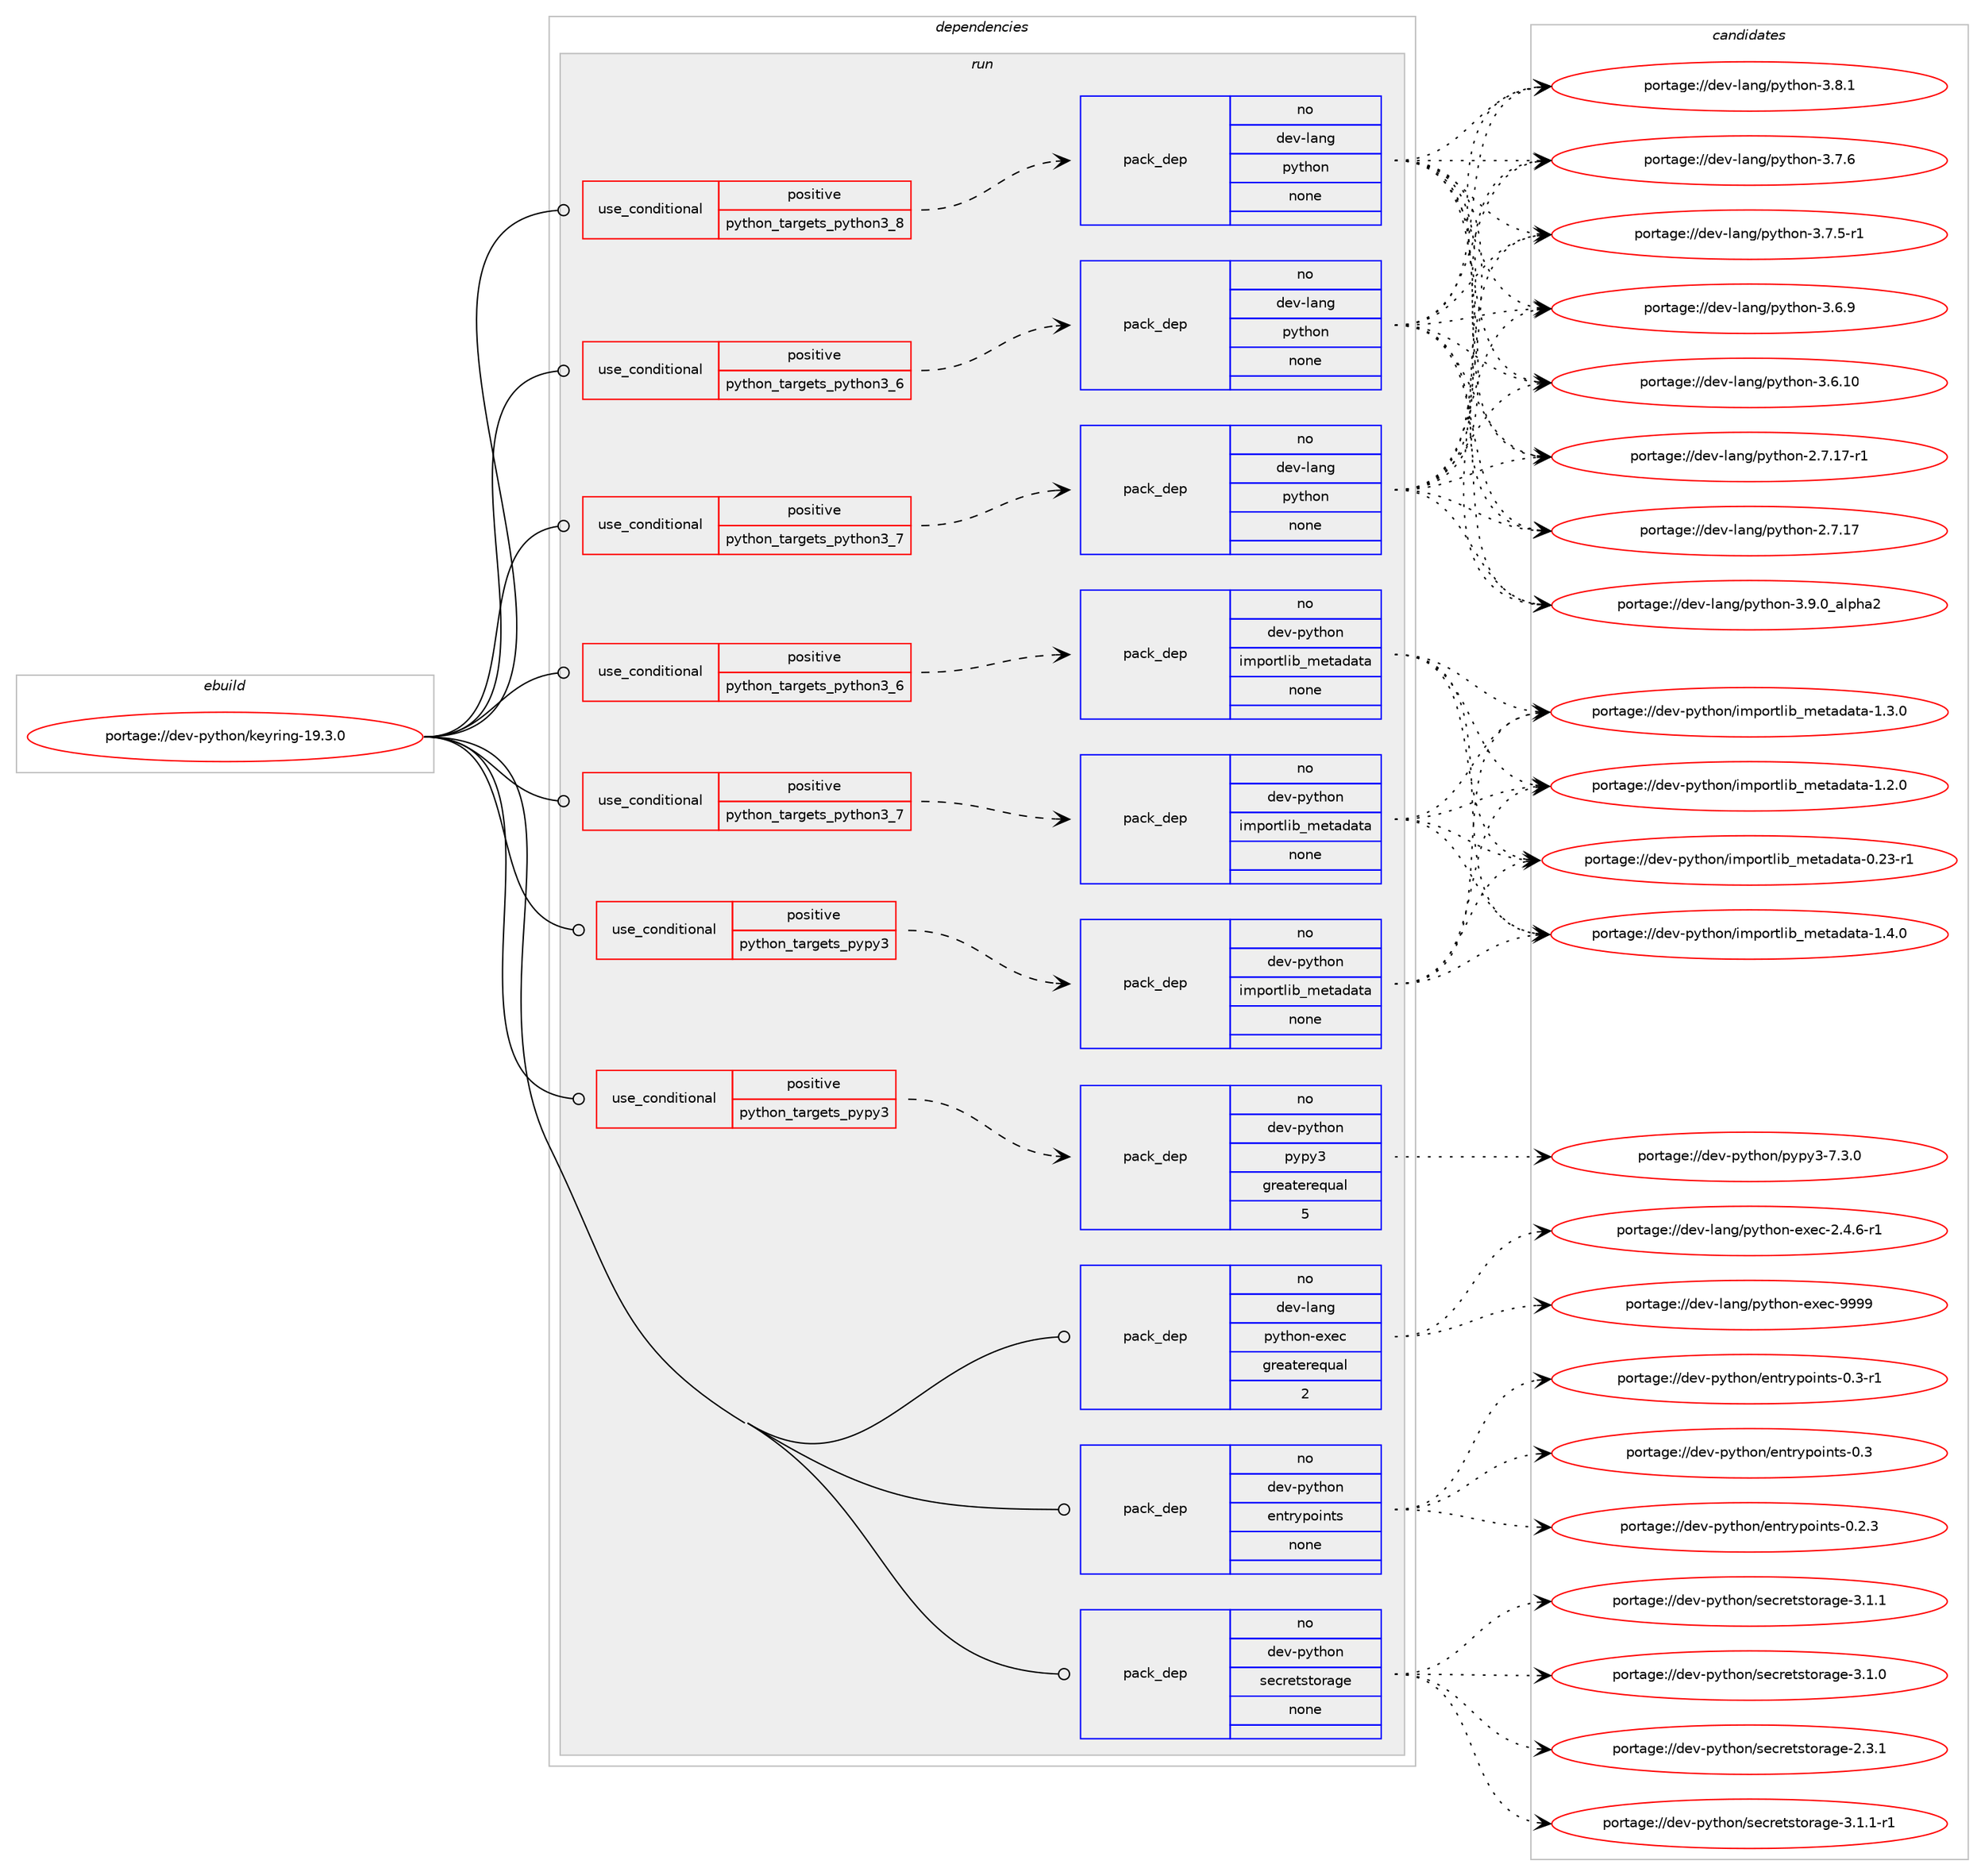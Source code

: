 digraph prolog {

# *************
# Graph options
# *************

newrank=true;
concentrate=true;
compound=true;
graph [rankdir=LR,fontname=Helvetica,fontsize=10,ranksep=1.5];#, ranksep=2.5, nodesep=0.2];
edge  [arrowhead=vee];
node  [fontname=Helvetica,fontsize=10];

# **********
# The ebuild
# **********

subgraph cluster_leftcol {
color=gray;
label=<<i>ebuild</i>>;
id [label="portage://dev-python/keyring-19.3.0", color=red, width=4, href="../dev-python/keyring-19.3.0.svg"];
}

# ****************
# The dependencies
# ****************

subgraph cluster_midcol {
color=gray;
label=<<i>dependencies</i>>;
subgraph cluster_compile {
fillcolor="#eeeeee";
style=filled;
label=<<i>compile</i>>;
}
subgraph cluster_compileandrun {
fillcolor="#eeeeee";
style=filled;
label=<<i>compile and run</i>>;
}
subgraph cluster_run {
fillcolor="#eeeeee";
style=filled;
label=<<i>run</i>>;
subgraph cond113711 {
dependency453072 [label=<<TABLE BORDER="0" CELLBORDER="1" CELLSPACING="0" CELLPADDING="4"><TR><TD ROWSPAN="3" CELLPADDING="10">use_conditional</TD></TR><TR><TD>positive</TD></TR><TR><TD>python_targets_pypy3</TD></TR></TABLE>>, shape=none, color=red];
subgraph pack334381 {
dependency453073 [label=<<TABLE BORDER="0" CELLBORDER="1" CELLSPACING="0" CELLPADDING="4" WIDTH="220"><TR><TD ROWSPAN="6" CELLPADDING="30">pack_dep</TD></TR><TR><TD WIDTH="110">no</TD></TR><TR><TD>dev-python</TD></TR><TR><TD>importlib_metadata</TD></TR><TR><TD>none</TD></TR><TR><TD></TD></TR></TABLE>>, shape=none, color=blue];
}
dependency453072:e -> dependency453073:w [weight=20,style="dashed",arrowhead="vee"];
}
id:e -> dependency453072:w [weight=20,style="solid",arrowhead="odot"];
subgraph cond113712 {
dependency453074 [label=<<TABLE BORDER="0" CELLBORDER="1" CELLSPACING="0" CELLPADDING="4"><TR><TD ROWSPAN="3" CELLPADDING="10">use_conditional</TD></TR><TR><TD>positive</TD></TR><TR><TD>python_targets_pypy3</TD></TR></TABLE>>, shape=none, color=red];
subgraph pack334382 {
dependency453075 [label=<<TABLE BORDER="0" CELLBORDER="1" CELLSPACING="0" CELLPADDING="4" WIDTH="220"><TR><TD ROWSPAN="6" CELLPADDING="30">pack_dep</TD></TR><TR><TD WIDTH="110">no</TD></TR><TR><TD>dev-python</TD></TR><TR><TD>pypy3</TD></TR><TR><TD>greaterequal</TD></TR><TR><TD>5</TD></TR></TABLE>>, shape=none, color=blue];
}
dependency453074:e -> dependency453075:w [weight=20,style="dashed",arrowhead="vee"];
}
id:e -> dependency453074:w [weight=20,style="solid",arrowhead="odot"];
subgraph cond113713 {
dependency453076 [label=<<TABLE BORDER="0" CELLBORDER="1" CELLSPACING="0" CELLPADDING="4"><TR><TD ROWSPAN="3" CELLPADDING="10">use_conditional</TD></TR><TR><TD>positive</TD></TR><TR><TD>python_targets_python3_6</TD></TR></TABLE>>, shape=none, color=red];
subgraph pack334383 {
dependency453077 [label=<<TABLE BORDER="0" CELLBORDER="1" CELLSPACING="0" CELLPADDING="4" WIDTH="220"><TR><TD ROWSPAN="6" CELLPADDING="30">pack_dep</TD></TR><TR><TD WIDTH="110">no</TD></TR><TR><TD>dev-lang</TD></TR><TR><TD>python</TD></TR><TR><TD>none</TD></TR><TR><TD></TD></TR></TABLE>>, shape=none, color=blue];
}
dependency453076:e -> dependency453077:w [weight=20,style="dashed",arrowhead="vee"];
}
id:e -> dependency453076:w [weight=20,style="solid",arrowhead="odot"];
subgraph cond113714 {
dependency453078 [label=<<TABLE BORDER="0" CELLBORDER="1" CELLSPACING="0" CELLPADDING="4"><TR><TD ROWSPAN="3" CELLPADDING="10">use_conditional</TD></TR><TR><TD>positive</TD></TR><TR><TD>python_targets_python3_6</TD></TR></TABLE>>, shape=none, color=red];
subgraph pack334384 {
dependency453079 [label=<<TABLE BORDER="0" CELLBORDER="1" CELLSPACING="0" CELLPADDING="4" WIDTH="220"><TR><TD ROWSPAN="6" CELLPADDING="30">pack_dep</TD></TR><TR><TD WIDTH="110">no</TD></TR><TR><TD>dev-python</TD></TR><TR><TD>importlib_metadata</TD></TR><TR><TD>none</TD></TR><TR><TD></TD></TR></TABLE>>, shape=none, color=blue];
}
dependency453078:e -> dependency453079:w [weight=20,style="dashed",arrowhead="vee"];
}
id:e -> dependency453078:w [weight=20,style="solid",arrowhead="odot"];
subgraph cond113715 {
dependency453080 [label=<<TABLE BORDER="0" CELLBORDER="1" CELLSPACING="0" CELLPADDING="4"><TR><TD ROWSPAN="3" CELLPADDING="10">use_conditional</TD></TR><TR><TD>positive</TD></TR><TR><TD>python_targets_python3_7</TD></TR></TABLE>>, shape=none, color=red];
subgraph pack334385 {
dependency453081 [label=<<TABLE BORDER="0" CELLBORDER="1" CELLSPACING="0" CELLPADDING="4" WIDTH="220"><TR><TD ROWSPAN="6" CELLPADDING="30">pack_dep</TD></TR><TR><TD WIDTH="110">no</TD></TR><TR><TD>dev-lang</TD></TR><TR><TD>python</TD></TR><TR><TD>none</TD></TR><TR><TD></TD></TR></TABLE>>, shape=none, color=blue];
}
dependency453080:e -> dependency453081:w [weight=20,style="dashed",arrowhead="vee"];
}
id:e -> dependency453080:w [weight=20,style="solid",arrowhead="odot"];
subgraph cond113716 {
dependency453082 [label=<<TABLE BORDER="0" CELLBORDER="1" CELLSPACING="0" CELLPADDING="4"><TR><TD ROWSPAN="3" CELLPADDING="10">use_conditional</TD></TR><TR><TD>positive</TD></TR><TR><TD>python_targets_python3_7</TD></TR></TABLE>>, shape=none, color=red];
subgraph pack334386 {
dependency453083 [label=<<TABLE BORDER="0" CELLBORDER="1" CELLSPACING="0" CELLPADDING="4" WIDTH="220"><TR><TD ROWSPAN="6" CELLPADDING="30">pack_dep</TD></TR><TR><TD WIDTH="110">no</TD></TR><TR><TD>dev-python</TD></TR><TR><TD>importlib_metadata</TD></TR><TR><TD>none</TD></TR><TR><TD></TD></TR></TABLE>>, shape=none, color=blue];
}
dependency453082:e -> dependency453083:w [weight=20,style="dashed",arrowhead="vee"];
}
id:e -> dependency453082:w [weight=20,style="solid",arrowhead="odot"];
subgraph cond113717 {
dependency453084 [label=<<TABLE BORDER="0" CELLBORDER="1" CELLSPACING="0" CELLPADDING="4"><TR><TD ROWSPAN="3" CELLPADDING="10">use_conditional</TD></TR><TR><TD>positive</TD></TR><TR><TD>python_targets_python3_8</TD></TR></TABLE>>, shape=none, color=red];
subgraph pack334387 {
dependency453085 [label=<<TABLE BORDER="0" CELLBORDER="1" CELLSPACING="0" CELLPADDING="4" WIDTH="220"><TR><TD ROWSPAN="6" CELLPADDING="30">pack_dep</TD></TR><TR><TD WIDTH="110">no</TD></TR><TR><TD>dev-lang</TD></TR><TR><TD>python</TD></TR><TR><TD>none</TD></TR><TR><TD></TD></TR></TABLE>>, shape=none, color=blue];
}
dependency453084:e -> dependency453085:w [weight=20,style="dashed",arrowhead="vee"];
}
id:e -> dependency453084:w [weight=20,style="solid",arrowhead="odot"];
subgraph pack334388 {
dependency453086 [label=<<TABLE BORDER="0" CELLBORDER="1" CELLSPACING="0" CELLPADDING="4" WIDTH="220"><TR><TD ROWSPAN="6" CELLPADDING="30">pack_dep</TD></TR><TR><TD WIDTH="110">no</TD></TR><TR><TD>dev-lang</TD></TR><TR><TD>python-exec</TD></TR><TR><TD>greaterequal</TD></TR><TR><TD>2</TD></TR></TABLE>>, shape=none, color=blue];
}
id:e -> dependency453086:w [weight=20,style="solid",arrowhead="odot"];
subgraph pack334389 {
dependency453087 [label=<<TABLE BORDER="0" CELLBORDER="1" CELLSPACING="0" CELLPADDING="4" WIDTH="220"><TR><TD ROWSPAN="6" CELLPADDING="30">pack_dep</TD></TR><TR><TD WIDTH="110">no</TD></TR><TR><TD>dev-python</TD></TR><TR><TD>entrypoints</TD></TR><TR><TD>none</TD></TR><TR><TD></TD></TR></TABLE>>, shape=none, color=blue];
}
id:e -> dependency453087:w [weight=20,style="solid",arrowhead="odot"];
subgraph pack334390 {
dependency453088 [label=<<TABLE BORDER="0" CELLBORDER="1" CELLSPACING="0" CELLPADDING="4" WIDTH="220"><TR><TD ROWSPAN="6" CELLPADDING="30">pack_dep</TD></TR><TR><TD WIDTH="110">no</TD></TR><TR><TD>dev-python</TD></TR><TR><TD>secretstorage</TD></TR><TR><TD>none</TD></TR><TR><TD></TD></TR></TABLE>>, shape=none, color=blue];
}
id:e -> dependency453088:w [weight=20,style="solid",arrowhead="odot"];
}
}

# **************
# The candidates
# **************

subgraph cluster_choices {
rank=same;
color=gray;
label=<<i>candidates</i>>;

subgraph choice334381 {
color=black;
nodesep=1;
choice10010111845112121116104111110471051091121111141161081059895109101116971009711697454946524648 [label="portage://dev-python/importlib_metadata-1.4.0", color=red, width=4,href="../dev-python/importlib_metadata-1.4.0.svg"];
choice10010111845112121116104111110471051091121111141161081059895109101116971009711697454946514648 [label="portage://dev-python/importlib_metadata-1.3.0", color=red, width=4,href="../dev-python/importlib_metadata-1.3.0.svg"];
choice10010111845112121116104111110471051091121111141161081059895109101116971009711697454946504648 [label="portage://dev-python/importlib_metadata-1.2.0", color=red, width=4,href="../dev-python/importlib_metadata-1.2.0.svg"];
choice1001011184511212111610411111047105109112111114116108105989510910111697100971169745484650514511449 [label="portage://dev-python/importlib_metadata-0.23-r1", color=red, width=4,href="../dev-python/importlib_metadata-0.23-r1.svg"];
dependency453073:e -> choice10010111845112121116104111110471051091121111141161081059895109101116971009711697454946524648:w [style=dotted,weight="100"];
dependency453073:e -> choice10010111845112121116104111110471051091121111141161081059895109101116971009711697454946514648:w [style=dotted,weight="100"];
dependency453073:e -> choice10010111845112121116104111110471051091121111141161081059895109101116971009711697454946504648:w [style=dotted,weight="100"];
dependency453073:e -> choice1001011184511212111610411111047105109112111114116108105989510910111697100971169745484650514511449:w [style=dotted,weight="100"];
}
subgraph choice334382 {
color=black;
nodesep=1;
choice100101118451121211161041111104711212111212151455546514648 [label="portage://dev-python/pypy3-7.3.0", color=red, width=4,href="../dev-python/pypy3-7.3.0.svg"];
dependency453075:e -> choice100101118451121211161041111104711212111212151455546514648:w [style=dotted,weight="100"];
}
subgraph choice334383 {
color=black;
nodesep=1;
choice10010111845108971101034711212111610411111045514657464895971081121049750 [label="portage://dev-lang/python-3.9.0_alpha2", color=red, width=4,href="../dev-lang/python-3.9.0_alpha2.svg"];
choice100101118451089711010347112121116104111110455146564649 [label="portage://dev-lang/python-3.8.1", color=red, width=4,href="../dev-lang/python-3.8.1.svg"];
choice100101118451089711010347112121116104111110455146554654 [label="portage://dev-lang/python-3.7.6", color=red, width=4,href="../dev-lang/python-3.7.6.svg"];
choice1001011184510897110103471121211161041111104551465546534511449 [label="portage://dev-lang/python-3.7.5-r1", color=red, width=4,href="../dev-lang/python-3.7.5-r1.svg"];
choice100101118451089711010347112121116104111110455146544657 [label="portage://dev-lang/python-3.6.9", color=red, width=4,href="../dev-lang/python-3.6.9.svg"];
choice10010111845108971101034711212111610411111045514654464948 [label="portage://dev-lang/python-3.6.10", color=red, width=4,href="../dev-lang/python-3.6.10.svg"];
choice100101118451089711010347112121116104111110455046554649554511449 [label="portage://dev-lang/python-2.7.17-r1", color=red, width=4,href="../dev-lang/python-2.7.17-r1.svg"];
choice10010111845108971101034711212111610411111045504655464955 [label="portage://dev-lang/python-2.7.17", color=red, width=4,href="../dev-lang/python-2.7.17.svg"];
dependency453077:e -> choice10010111845108971101034711212111610411111045514657464895971081121049750:w [style=dotted,weight="100"];
dependency453077:e -> choice100101118451089711010347112121116104111110455146564649:w [style=dotted,weight="100"];
dependency453077:e -> choice100101118451089711010347112121116104111110455146554654:w [style=dotted,weight="100"];
dependency453077:e -> choice1001011184510897110103471121211161041111104551465546534511449:w [style=dotted,weight="100"];
dependency453077:e -> choice100101118451089711010347112121116104111110455146544657:w [style=dotted,weight="100"];
dependency453077:e -> choice10010111845108971101034711212111610411111045514654464948:w [style=dotted,weight="100"];
dependency453077:e -> choice100101118451089711010347112121116104111110455046554649554511449:w [style=dotted,weight="100"];
dependency453077:e -> choice10010111845108971101034711212111610411111045504655464955:w [style=dotted,weight="100"];
}
subgraph choice334384 {
color=black;
nodesep=1;
choice10010111845112121116104111110471051091121111141161081059895109101116971009711697454946524648 [label="portage://dev-python/importlib_metadata-1.4.0", color=red, width=4,href="../dev-python/importlib_metadata-1.4.0.svg"];
choice10010111845112121116104111110471051091121111141161081059895109101116971009711697454946514648 [label="portage://dev-python/importlib_metadata-1.3.0", color=red, width=4,href="../dev-python/importlib_metadata-1.3.0.svg"];
choice10010111845112121116104111110471051091121111141161081059895109101116971009711697454946504648 [label="portage://dev-python/importlib_metadata-1.2.0", color=red, width=4,href="../dev-python/importlib_metadata-1.2.0.svg"];
choice1001011184511212111610411111047105109112111114116108105989510910111697100971169745484650514511449 [label="portage://dev-python/importlib_metadata-0.23-r1", color=red, width=4,href="../dev-python/importlib_metadata-0.23-r1.svg"];
dependency453079:e -> choice10010111845112121116104111110471051091121111141161081059895109101116971009711697454946524648:w [style=dotted,weight="100"];
dependency453079:e -> choice10010111845112121116104111110471051091121111141161081059895109101116971009711697454946514648:w [style=dotted,weight="100"];
dependency453079:e -> choice10010111845112121116104111110471051091121111141161081059895109101116971009711697454946504648:w [style=dotted,weight="100"];
dependency453079:e -> choice1001011184511212111610411111047105109112111114116108105989510910111697100971169745484650514511449:w [style=dotted,weight="100"];
}
subgraph choice334385 {
color=black;
nodesep=1;
choice10010111845108971101034711212111610411111045514657464895971081121049750 [label="portage://dev-lang/python-3.9.0_alpha2", color=red, width=4,href="../dev-lang/python-3.9.0_alpha2.svg"];
choice100101118451089711010347112121116104111110455146564649 [label="portage://dev-lang/python-3.8.1", color=red, width=4,href="../dev-lang/python-3.8.1.svg"];
choice100101118451089711010347112121116104111110455146554654 [label="portage://dev-lang/python-3.7.6", color=red, width=4,href="../dev-lang/python-3.7.6.svg"];
choice1001011184510897110103471121211161041111104551465546534511449 [label="portage://dev-lang/python-3.7.5-r1", color=red, width=4,href="../dev-lang/python-3.7.5-r1.svg"];
choice100101118451089711010347112121116104111110455146544657 [label="portage://dev-lang/python-3.6.9", color=red, width=4,href="../dev-lang/python-3.6.9.svg"];
choice10010111845108971101034711212111610411111045514654464948 [label="portage://dev-lang/python-3.6.10", color=red, width=4,href="../dev-lang/python-3.6.10.svg"];
choice100101118451089711010347112121116104111110455046554649554511449 [label="portage://dev-lang/python-2.7.17-r1", color=red, width=4,href="../dev-lang/python-2.7.17-r1.svg"];
choice10010111845108971101034711212111610411111045504655464955 [label="portage://dev-lang/python-2.7.17", color=red, width=4,href="../dev-lang/python-2.7.17.svg"];
dependency453081:e -> choice10010111845108971101034711212111610411111045514657464895971081121049750:w [style=dotted,weight="100"];
dependency453081:e -> choice100101118451089711010347112121116104111110455146564649:w [style=dotted,weight="100"];
dependency453081:e -> choice100101118451089711010347112121116104111110455146554654:w [style=dotted,weight="100"];
dependency453081:e -> choice1001011184510897110103471121211161041111104551465546534511449:w [style=dotted,weight="100"];
dependency453081:e -> choice100101118451089711010347112121116104111110455146544657:w [style=dotted,weight="100"];
dependency453081:e -> choice10010111845108971101034711212111610411111045514654464948:w [style=dotted,weight="100"];
dependency453081:e -> choice100101118451089711010347112121116104111110455046554649554511449:w [style=dotted,weight="100"];
dependency453081:e -> choice10010111845108971101034711212111610411111045504655464955:w [style=dotted,weight="100"];
}
subgraph choice334386 {
color=black;
nodesep=1;
choice10010111845112121116104111110471051091121111141161081059895109101116971009711697454946524648 [label="portage://dev-python/importlib_metadata-1.4.0", color=red, width=4,href="../dev-python/importlib_metadata-1.4.0.svg"];
choice10010111845112121116104111110471051091121111141161081059895109101116971009711697454946514648 [label="portage://dev-python/importlib_metadata-1.3.0", color=red, width=4,href="../dev-python/importlib_metadata-1.3.0.svg"];
choice10010111845112121116104111110471051091121111141161081059895109101116971009711697454946504648 [label="portage://dev-python/importlib_metadata-1.2.0", color=red, width=4,href="../dev-python/importlib_metadata-1.2.0.svg"];
choice1001011184511212111610411111047105109112111114116108105989510910111697100971169745484650514511449 [label="portage://dev-python/importlib_metadata-0.23-r1", color=red, width=4,href="../dev-python/importlib_metadata-0.23-r1.svg"];
dependency453083:e -> choice10010111845112121116104111110471051091121111141161081059895109101116971009711697454946524648:w [style=dotted,weight="100"];
dependency453083:e -> choice10010111845112121116104111110471051091121111141161081059895109101116971009711697454946514648:w [style=dotted,weight="100"];
dependency453083:e -> choice10010111845112121116104111110471051091121111141161081059895109101116971009711697454946504648:w [style=dotted,weight="100"];
dependency453083:e -> choice1001011184511212111610411111047105109112111114116108105989510910111697100971169745484650514511449:w [style=dotted,weight="100"];
}
subgraph choice334387 {
color=black;
nodesep=1;
choice10010111845108971101034711212111610411111045514657464895971081121049750 [label="portage://dev-lang/python-3.9.0_alpha2", color=red, width=4,href="../dev-lang/python-3.9.0_alpha2.svg"];
choice100101118451089711010347112121116104111110455146564649 [label="portage://dev-lang/python-3.8.1", color=red, width=4,href="../dev-lang/python-3.8.1.svg"];
choice100101118451089711010347112121116104111110455146554654 [label="portage://dev-lang/python-3.7.6", color=red, width=4,href="../dev-lang/python-3.7.6.svg"];
choice1001011184510897110103471121211161041111104551465546534511449 [label="portage://dev-lang/python-3.7.5-r1", color=red, width=4,href="../dev-lang/python-3.7.5-r1.svg"];
choice100101118451089711010347112121116104111110455146544657 [label="portage://dev-lang/python-3.6.9", color=red, width=4,href="../dev-lang/python-3.6.9.svg"];
choice10010111845108971101034711212111610411111045514654464948 [label="portage://dev-lang/python-3.6.10", color=red, width=4,href="../dev-lang/python-3.6.10.svg"];
choice100101118451089711010347112121116104111110455046554649554511449 [label="portage://dev-lang/python-2.7.17-r1", color=red, width=4,href="../dev-lang/python-2.7.17-r1.svg"];
choice10010111845108971101034711212111610411111045504655464955 [label="portage://dev-lang/python-2.7.17", color=red, width=4,href="../dev-lang/python-2.7.17.svg"];
dependency453085:e -> choice10010111845108971101034711212111610411111045514657464895971081121049750:w [style=dotted,weight="100"];
dependency453085:e -> choice100101118451089711010347112121116104111110455146564649:w [style=dotted,weight="100"];
dependency453085:e -> choice100101118451089711010347112121116104111110455146554654:w [style=dotted,weight="100"];
dependency453085:e -> choice1001011184510897110103471121211161041111104551465546534511449:w [style=dotted,weight="100"];
dependency453085:e -> choice100101118451089711010347112121116104111110455146544657:w [style=dotted,weight="100"];
dependency453085:e -> choice10010111845108971101034711212111610411111045514654464948:w [style=dotted,weight="100"];
dependency453085:e -> choice100101118451089711010347112121116104111110455046554649554511449:w [style=dotted,weight="100"];
dependency453085:e -> choice10010111845108971101034711212111610411111045504655464955:w [style=dotted,weight="100"];
}
subgraph choice334388 {
color=black;
nodesep=1;
choice10010111845108971101034711212111610411111045101120101994557575757 [label="portage://dev-lang/python-exec-9999", color=red, width=4,href="../dev-lang/python-exec-9999.svg"];
choice10010111845108971101034711212111610411111045101120101994550465246544511449 [label="portage://dev-lang/python-exec-2.4.6-r1", color=red, width=4,href="../dev-lang/python-exec-2.4.6-r1.svg"];
dependency453086:e -> choice10010111845108971101034711212111610411111045101120101994557575757:w [style=dotted,weight="100"];
dependency453086:e -> choice10010111845108971101034711212111610411111045101120101994550465246544511449:w [style=dotted,weight="100"];
}
subgraph choice334389 {
color=black;
nodesep=1;
choice1001011184511212111610411111047101110116114121112111105110116115454846514511449 [label="portage://dev-python/entrypoints-0.3-r1", color=red, width=4,href="../dev-python/entrypoints-0.3-r1.svg"];
choice100101118451121211161041111104710111011611412111211110511011611545484651 [label="portage://dev-python/entrypoints-0.3", color=red, width=4,href="../dev-python/entrypoints-0.3.svg"];
choice1001011184511212111610411111047101110116114121112111105110116115454846504651 [label="portage://dev-python/entrypoints-0.2.3", color=red, width=4,href="../dev-python/entrypoints-0.2.3.svg"];
dependency453087:e -> choice1001011184511212111610411111047101110116114121112111105110116115454846514511449:w [style=dotted,weight="100"];
dependency453087:e -> choice100101118451121211161041111104710111011611412111211110511011611545484651:w [style=dotted,weight="100"];
dependency453087:e -> choice1001011184511212111610411111047101110116114121112111105110116115454846504651:w [style=dotted,weight="100"];
}
subgraph choice334390 {
color=black;
nodesep=1;
choice100101118451121211161041111104711510199114101116115116111114971031014551464946494511449 [label="portage://dev-python/secretstorage-3.1.1-r1", color=red, width=4,href="../dev-python/secretstorage-3.1.1-r1.svg"];
choice10010111845112121116104111110471151019911410111611511611111497103101455146494649 [label="portage://dev-python/secretstorage-3.1.1", color=red, width=4,href="../dev-python/secretstorage-3.1.1.svg"];
choice10010111845112121116104111110471151019911410111611511611111497103101455146494648 [label="portage://dev-python/secretstorage-3.1.0", color=red, width=4,href="../dev-python/secretstorage-3.1.0.svg"];
choice10010111845112121116104111110471151019911410111611511611111497103101455046514649 [label="portage://dev-python/secretstorage-2.3.1", color=red, width=4,href="../dev-python/secretstorage-2.3.1.svg"];
dependency453088:e -> choice100101118451121211161041111104711510199114101116115116111114971031014551464946494511449:w [style=dotted,weight="100"];
dependency453088:e -> choice10010111845112121116104111110471151019911410111611511611111497103101455146494649:w [style=dotted,weight="100"];
dependency453088:e -> choice10010111845112121116104111110471151019911410111611511611111497103101455146494648:w [style=dotted,weight="100"];
dependency453088:e -> choice10010111845112121116104111110471151019911410111611511611111497103101455046514649:w [style=dotted,weight="100"];
}
}

}
